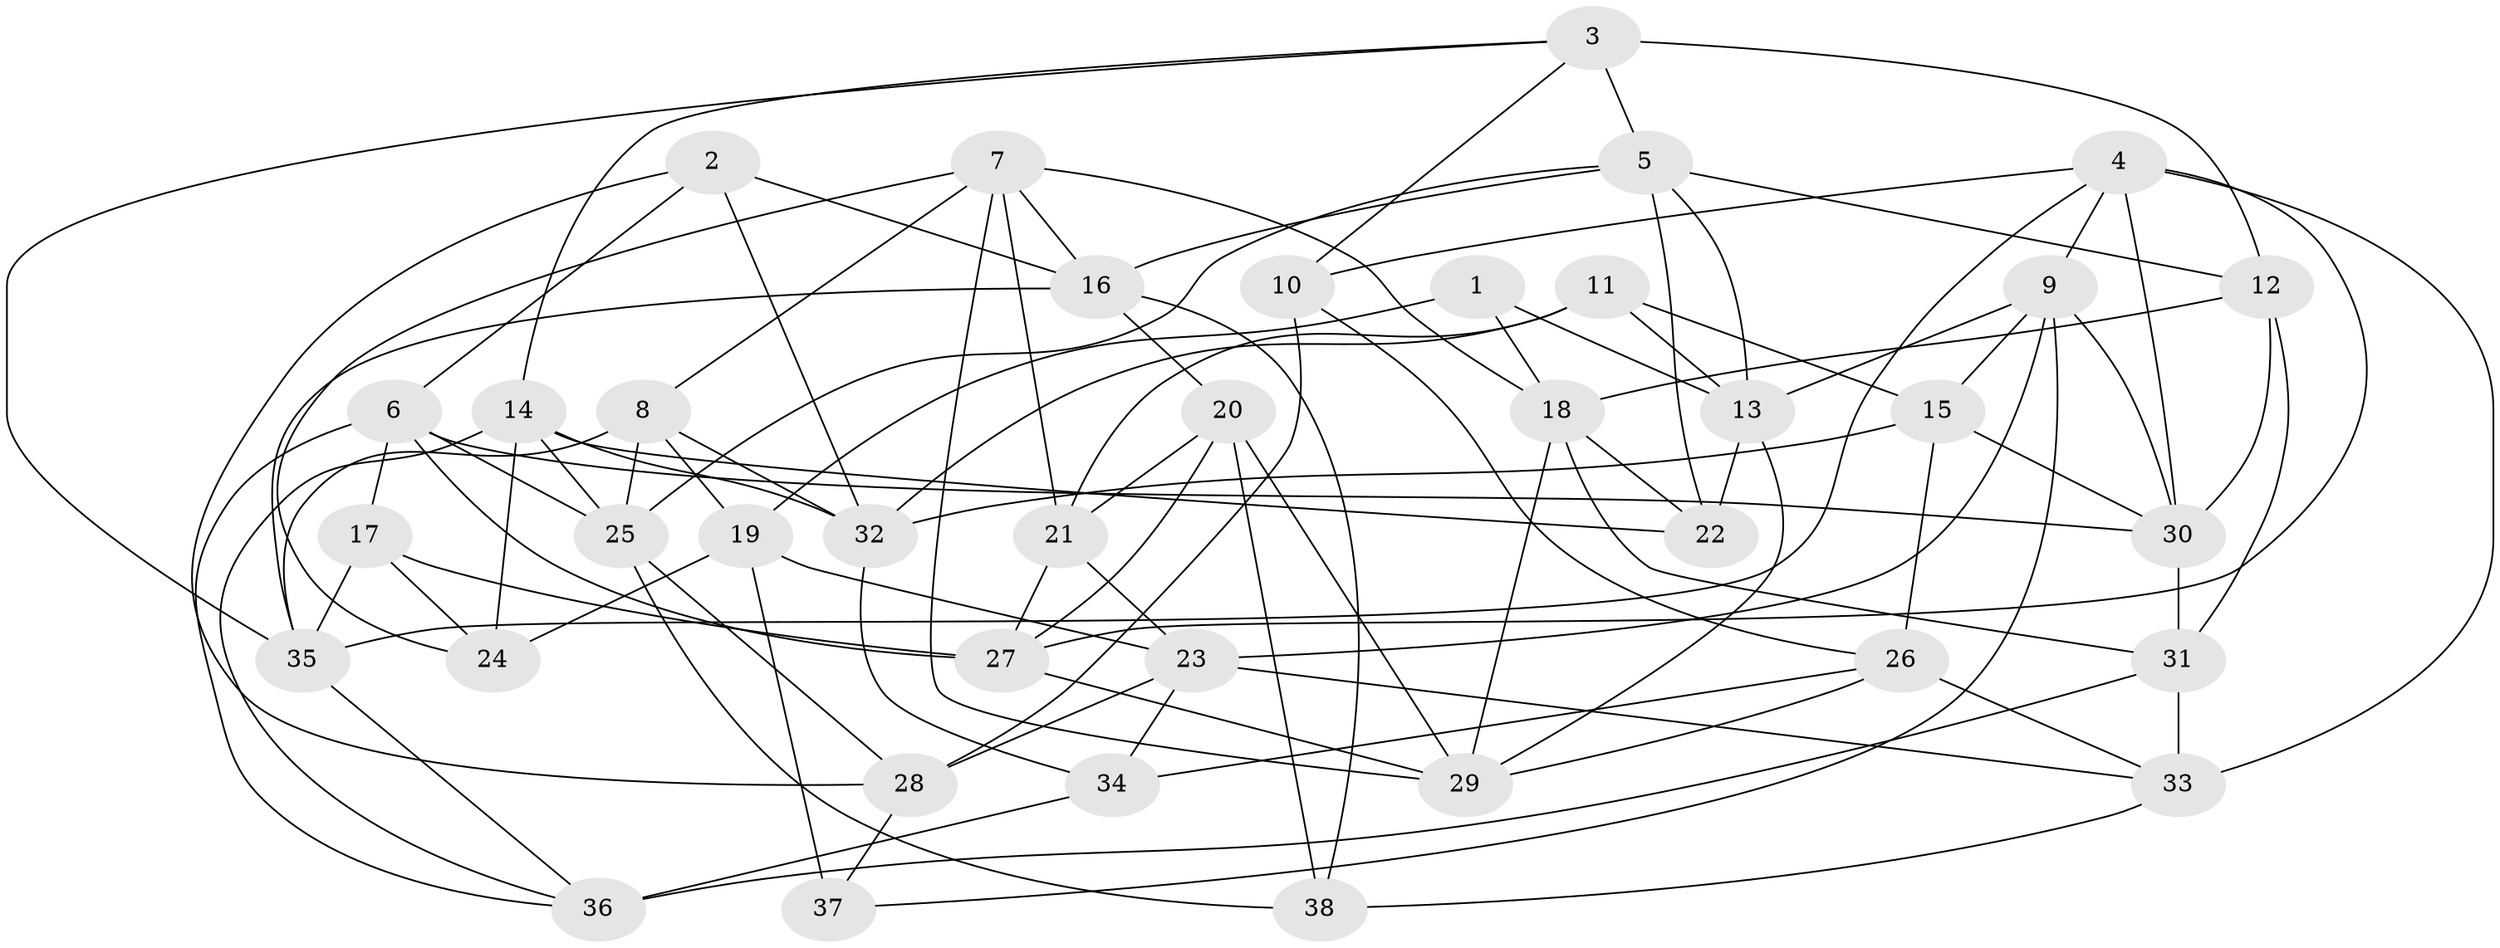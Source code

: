 // original degree distribution, {4: 1.0}
// Generated by graph-tools (version 1.1) at 2025/03/03/09/25 03:03:10]
// undirected, 38 vertices, 97 edges
graph export_dot {
graph [start="1"]
  node [color=gray90,style=filled];
  1;
  2;
  3;
  4;
  5;
  6;
  7;
  8;
  9;
  10;
  11;
  12;
  13;
  14;
  15;
  16;
  17;
  18;
  19;
  20;
  21;
  22;
  23;
  24;
  25;
  26;
  27;
  28;
  29;
  30;
  31;
  32;
  33;
  34;
  35;
  36;
  37;
  38;
  1 -- 13 [weight=1.0];
  1 -- 18 [weight=1.0];
  1 -- 19 [weight=2.0];
  2 -- 6 [weight=1.0];
  2 -- 16 [weight=1.0];
  2 -- 28 [weight=1.0];
  2 -- 32 [weight=1.0];
  3 -- 5 [weight=1.0];
  3 -- 10 [weight=1.0];
  3 -- 12 [weight=2.0];
  3 -- 14 [weight=1.0];
  3 -- 35 [weight=1.0];
  4 -- 9 [weight=1.0];
  4 -- 10 [weight=1.0];
  4 -- 27 [weight=1.0];
  4 -- 30 [weight=1.0];
  4 -- 33 [weight=1.0];
  4 -- 35 [weight=1.0];
  5 -- 12 [weight=1.0];
  5 -- 13 [weight=1.0];
  5 -- 16 [weight=1.0];
  5 -- 22 [weight=1.0];
  5 -- 25 [weight=1.0];
  6 -- 17 [weight=1.0];
  6 -- 25 [weight=1.0];
  6 -- 27 [weight=1.0];
  6 -- 30 [weight=1.0];
  6 -- 36 [weight=1.0];
  7 -- 8 [weight=1.0];
  7 -- 16 [weight=1.0];
  7 -- 18 [weight=1.0];
  7 -- 21 [weight=1.0];
  7 -- 24 [weight=1.0];
  7 -- 29 [weight=1.0];
  8 -- 19 [weight=2.0];
  8 -- 25 [weight=1.0];
  8 -- 32 [weight=1.0];
  8 -- 35 [weight=1.0];
  9 -- 13 [weight=1.0];
  9 -- 15 [weight=1.0];
  9 -- 23 [weight=1.0];
  9 -- 30 [weight=1.0];
  9 -- 37 [weight=1.0];
  10 -- 26 [weight=1.0];
  10 -- 28 [weight=1.0];
  11 -- 13 [weight=1.0];
  11 -- 15 [weight=1.0];
  11 -- 21 [weight=1.0];
  11 -- 32 [weight=1.0];
  12 -- 18 [weight=1.0];
  12 -- 30 [weight=1.0];
  12 -- 31 [weight=1.0];
  13 -- 22 [weight=1.0];
  13 -- 29 [weight=1.0];
  14 -- 22 [weight=1.0];
  14 -- 24 [weight=1.0];
  14 -- 25 [weight=1.0];
  14 -- 32 [weight=1.0];
  14 -- 36 [weight=1.0];
  15 -- 26 [weight=1.0];
  15 -- 30 [weight=2.0];
  15 -- 32 [weight=1.0];
  16 -- 20 [weight=1.0];
  16 -- 35 [weight=1.0];
  16 -- 38 [weight=1.0];
  17 -- 24 [weight=2.0];
  17 -- 27 [weight=2.0];
  17 -- 35 [weight=1.0];
  18 -- 22 [weight=1.0];
  18 -- 29 [weight=1.0];
  18 -- 31 [weight=1.0];
  19 -- 23 [weight=1.0];
  19 -- 24 [weight=2.0];
  19 -- 37 [weight=3.0];
  20 -- 21 [weight=1.0];
  20 -- 27 [weight=1.0];
  20 -- 29 [weight=1.0];
  20 -- 38 [weight=2.0];
  21 -- 23 [weight=1.0];
  21 -- 27 [weight=2.0];
  23 -- 28 [weight=1.0];
  23 -- 33 [weight=1.0];
  23 -- 34 [weight=1.0];
  25 -- 28 [weight=1.0];
  25 -- 38 [weight=1.0];
  26 -- 29 [weight=1.0];
  26 -- 33 [weight=1.0];
  26 -- 34 [weight=2.0];
  27 -- 29 [weight=1.0];
  28 -- 37 [weight=2.0];
  30 -- 31 [weight=2.0];
  31 -- 33 [weight=1.0];
  31 -- 36 [weight=1.0];
  32 -- 34 [weight=1.0];
  33 -- 38 [weight=2.0];
  34 -- 36 [weight=2.0];
  35 -- 36 [weight=1.0];
}
